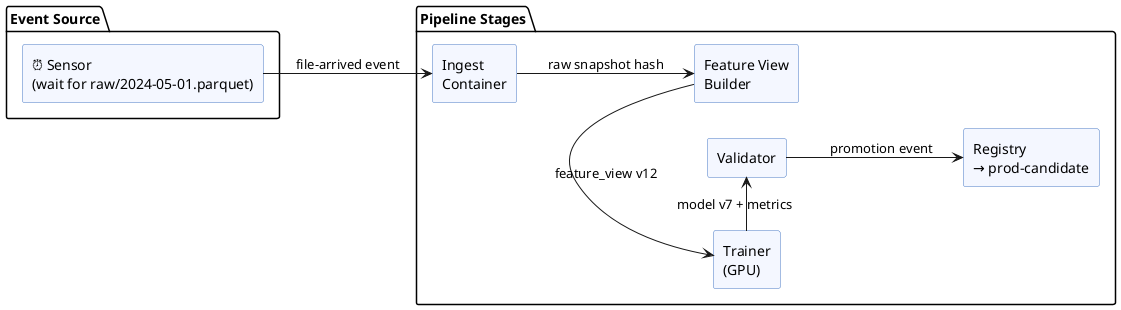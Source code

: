 @startuml
' Well-organized sensor-to-registry ML pipeline for book layout
skinparam shadowing false
skinparam rectangleBackgroundColor #F4F7FF
skinparam rectangleBorderColor #4B7BC5
skinparam noteBorderColor #4B7BC5
skinparam noteBackgroundColor #FFFFFF
left to right direction

package "Event Source" {
  rectangle "⏰ Sensor\n(wait for raw/2024-05-01.parquet)" as SENSOR
}

package "Pipeline Stages" {
  rectangle "Ingest\nContainer"     as ING
  rectangle "Feature View\nBuilder" as FE
  rectangle "Trainer\n(GPU)"        as TR
  rectangle "Validator"             as VAL
  rectangle "Registry\n→ prod-candidate" as REG
}

' Workflow connections
SENSOR --> ING : file-arrived event
ING    -down-> FE  : raw snapshot hash
FE     -left-> TR  : feature_view v12
TR     -right-> VAL : model v7 + metrics
VAL    -down-> REG : promotion event

@enduml
